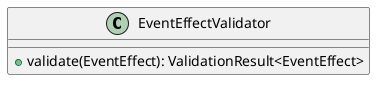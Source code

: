 @startuml

    class EventEffectValidator [[EventEffectValidator.html]] {
        +validate(EventEffect): ValidationResult<EventEffect>
    }

@enduml
